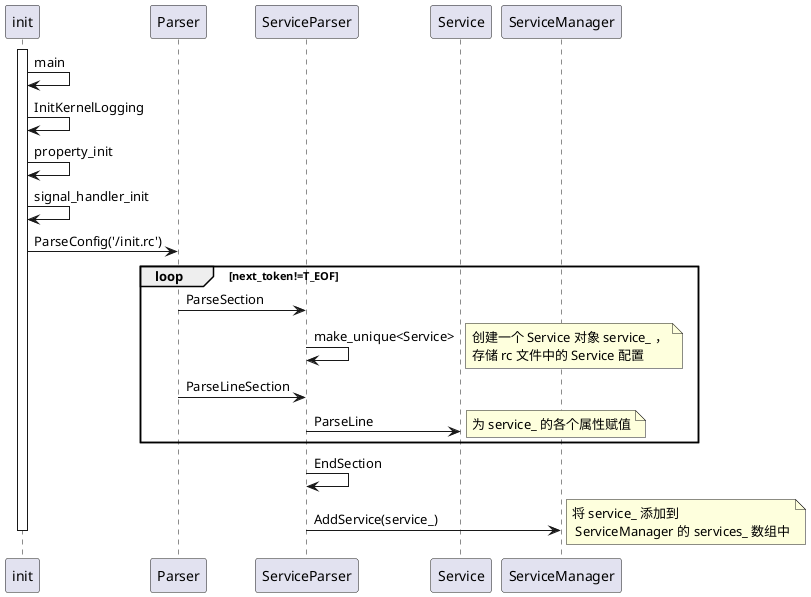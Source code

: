 @startuml

activate init
init -> init: main
init -> init: InitKernelLogging
init -> init: property_init
init -> init: signal_handler_init
init -> Parser: ParseConfig('/init.rc')

loop next_token!=T_EOF
    Parser -> ServiceParser: ParseSection
    ServiceParser -> ServiceParser: make_unique<Service>
    note right: 创建一个 Service 对象 service_ ，\n存储 rc 文件中的 Service 配置
    Parser -> ServiceParser: ParseLineSection
    ServiceParser -> Service: ParseLine
    note right: 为 service_ 的各个属性赋值
end

ServiceParser -> ServiceParser: EndSection
ServiceParser -> ServiceManager: AddService(service_)
note right: 将 service_ 添加到\n ServiceManager 的 services_ 数组中

deactivate init

@enduml
